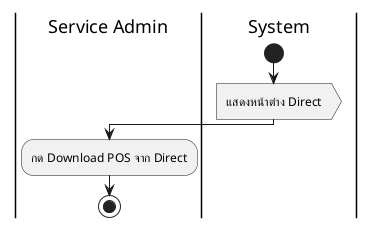 @startuml
|Service Admin|
|System|
start
:แสดงหน้าต่าง Direct>
|Service Admin|
:กด Download POS จาก Direct;
stop
@enduml